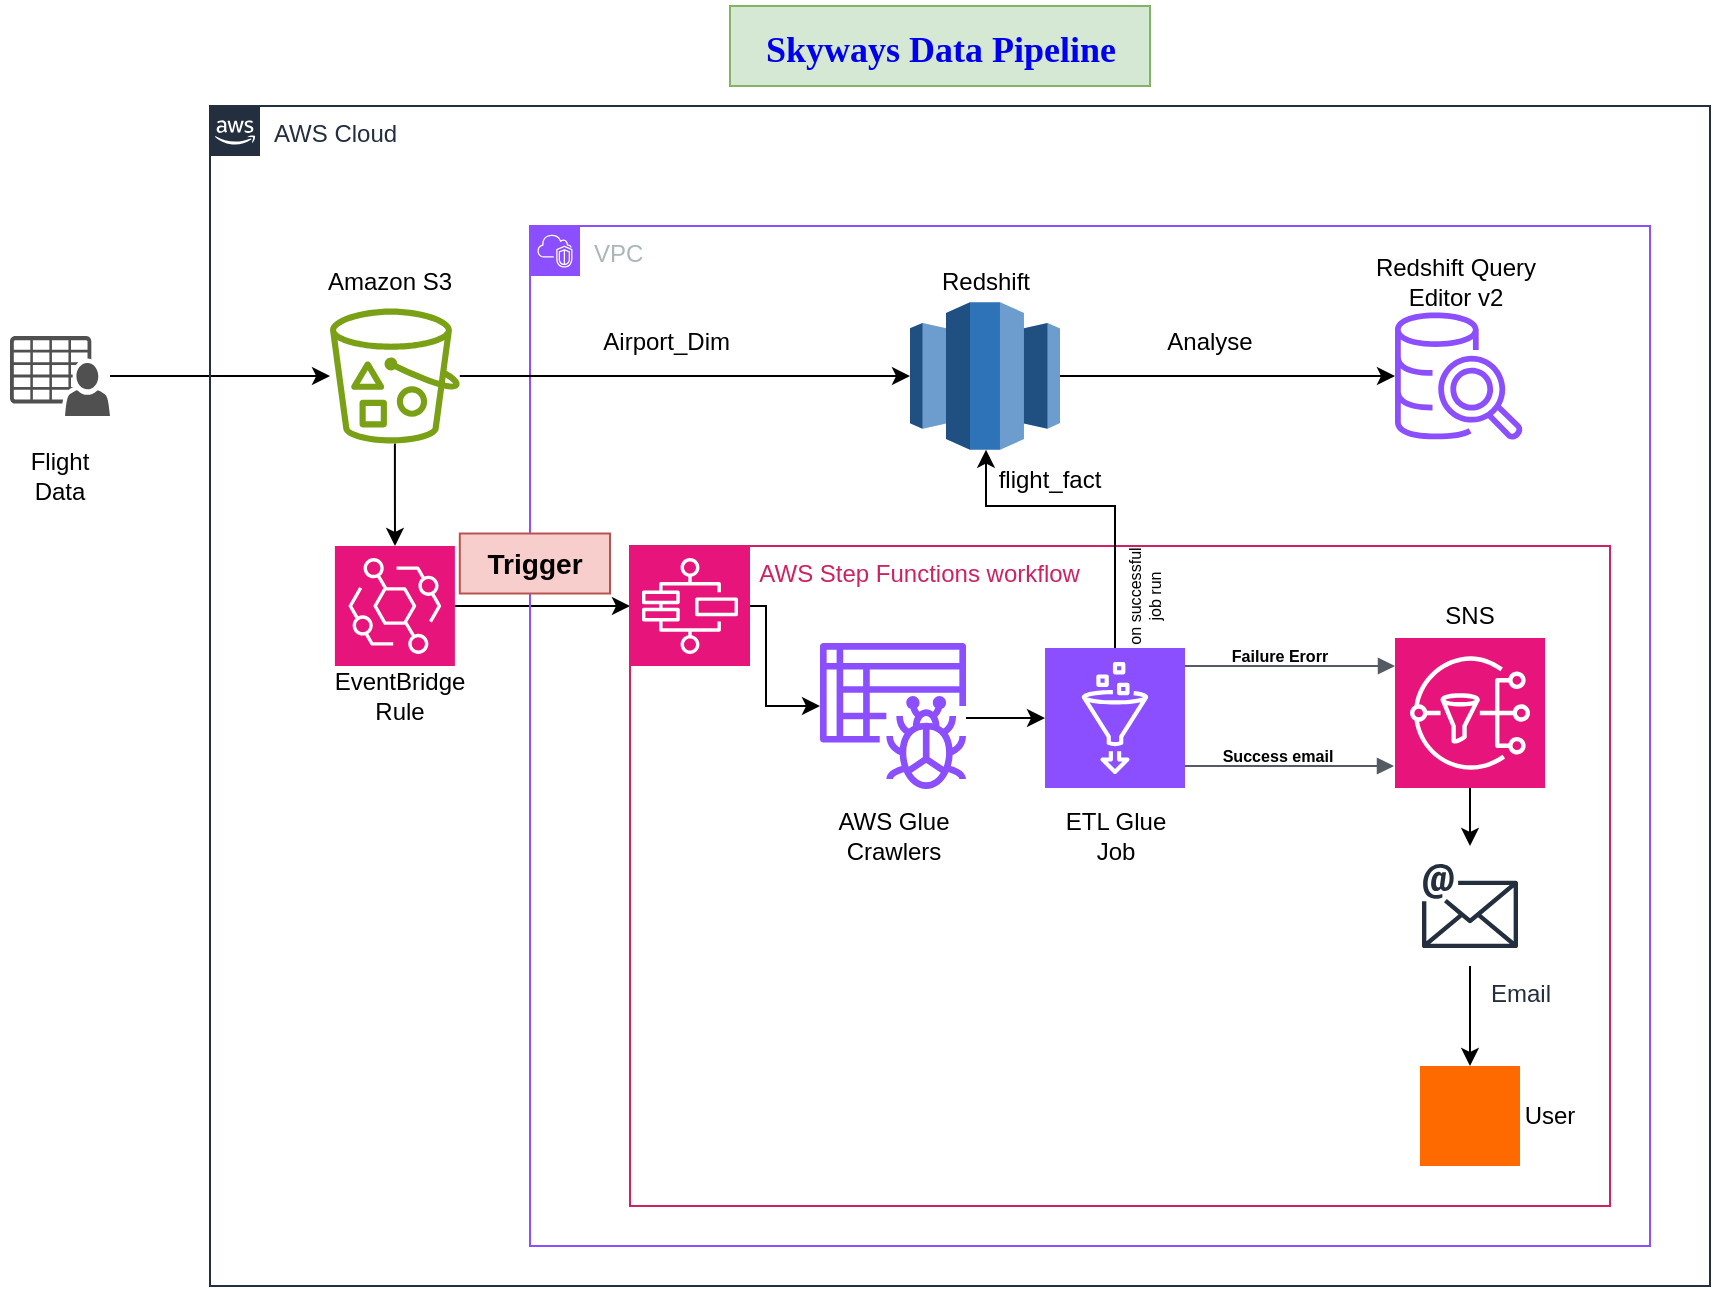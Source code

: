<mxfile version="26.1.0">
  <diagram name="Page-1" id="x7qLSKAQTFBL30Qf4_2A">
    <mxGraphModel dx="1720" dy="753" grid="1" gridSize="10" guides="1" tooltips="1" connect="1" arrows="1" fold="1" page="1" pageScale="1" pageWidth="850" pageHeight="1100" math="0" shadow="0">
      <root>
        <mxCell id="0" />
        <mxCell id="1" parent="0" />
        <mxCell id="2UtUZOJxcgOmFenS4ZwM-15" value="" style="edgeStyle=orthogonalEdgeStyle;rounded=0;orthogonalLoop=1;jettySize=auto;html=1;" edge="1" parent="1" source="2UtUZOJxcgOmFenS4ZwM-1" target="2UtUZOJxcgOmFenS4ZwM-3">
          <mxGeometry relative="1" as="geometry">
            <mxPoint x="135" y="210" as="targetPoint" />
          </mxGeometry>
        </mxCell>
        <mxCell id="2UtUZOJxcgOmFenS4ZwM-1" value="" style="sketch=0;pointerEvents=1;shadow=0;dashed=0;html=1;strokeColor=none;fillColor=#505050;labelPosition=center;verticalLabelPosition=bottom;verticalAlign=top;outlineConnect=0;align=center;shape=mxgraph.office.users.csv_file;" vertex="1" parent="1">
          <mxGeometry x="20" y="175" width="50" height="40" as="geometry" />
        </mxCell>
        <mxCell id="2UtUZOJxcgOmFenS4ZwM-27" value="" style="edgeStyle=orthogonalEdgeStyle;rounded=0;orthogonalLoop=1;jettySize=auto;html=1;" edge="1" parent="1" source="2UtUZOJxcgOmFenS4ZwM-3" target="2UtUZOJxcgOmFenS4ZwM-6">
          <mxGeometry relative="1" as="geometry" />
        </mxCell>
        <mxCell id="2UtUZOJxcgOmFenS4ZwM-30" value="" style="edgeStyle=orthogonalEdgeStyle;rounded=0;orthogonalLoop=1;jettySize=auto;html=1;" edge="1" parent="1" source="2UtUZOJxcgOmFenS4ZwM-6" target="2UtUZOJxcgOmFenS4ZwM-5">
          <mxGeometry relative="1" as="geometry" />
        </mxCell>
        <mxCell id="2UtUZOJxcgOmFenS4ZwM-6" value="" style="sketch=0;points=[[0,0,0],[0.25,0,0],[0.5,0,0],[0.75,0,0],[1,0,0],[0,1,0],[0.25,1,0],[0.5,1,0],[0.75,1,0],[1,1,0],[0,0.25,0],[0,0.5,0],[0,0.75,0],[1,0.25,0],[1,0.5,0],[1,0.75,0]];outlineConnect=0;fontColor=#232F3E;fillColor=#E7157B;strokeColor=#ffffff;dashed=0;verticalLabelPosition=bottom;verticalAlign=top;align=center;html=1;fontSize=12;fontStyle=0;aspect=fixed;shape=mxgraph.aws4.resourceIcon;resIcon=mxgraph.aws4.eventbridge;" vertex="1" parent="1">
          <mxGeometry x="182.45" y="280" width="60" height="60" as="geometry" />
        </mxCell>
        <mxCell id="2UtUZOJxcgOmFenS4ZwM-18" value="&amp;nbsp; &amp;nbsp; &amp;nbsp; &amp;nbsp; &amp;nbsp; AWS Step Functions workflow" style="points=[[0,0],[0.25,0],[0.5,0],[0.75,0],[1,0],[1,0.25],[1,0.5],[1,0.75],[1,1],[0.75,1],[0.5,1],[0.25,1],[0,1],[0,0.75],[0,0.5],[0,0.25]];outlineConnect=0;gradientColor=none;html=1;whiteSpace=wrap;fontSize=12;fontStyle=0;container=1;pointerEvents=0;collapsible=0;recursiveResize=0;shape=mxgraph.aws4.group;grIcon=mxgraph.aws4.group_aws_step_functions_workflow;strokeColor=#CD2264;fillColor=none;verticalAlign=top;align=left;spacingLeft=30;fontColor=#CD2264;dashed=0;" vertex="1" parent="1">
          <mxGeometry x="330" y="280" width="490" height="330" as="geometry" />
        </mxCell>
        <mxCell id="2UtUZOJxcgOmFenS4ZwM-5" value="" style="sketch=0;points=[[0,0,0],[0.25,0,0],[0.5,0,0],[0.75,0,0],[1,0,0],[0,1,0],[0.25,1,0],[0.5,1,0],[0.75,1,0],[1,1,0],[0,0.25,0],[0,0.5,0],[0,0.75,0],[1,0.25,0],[1,0.5,0],[1,0.75,0]];outlineConnect=0;fontColor=#232F3E;fillColor=#E7157B;strokeColor=#ffffff;dashed=0;verticalLabelPosition=bottom;verticalAlign=top;align=center;html=1;fontSize=12;fontStyle=0;aspect=fixed;shape=mxgraph.aws4.resourceIcon;resIcon=mxgraph.aws4.step_functions;" vertex="1" parent="2UtUZOJxcgOmFenS4ZwM-18">
          <mxGeometry width="60" height="60" as="geometry" />
        </mxCell>
        <mxCell id="2UtUZOJxcgOmFenS4ZwM-33" value="VPC" style="points=[[0,0],[0.25,0],[0.5,0],[0.75,0],[1,0],[1,0.25],[1,0.5],[1,0.75],[1,1],[0.75,1],[0.5,1],[0.25,1],[0,1],[0,0.75],[0,0.5],[0,0.25]];outlineConnect=0;gradientColor=none;html=1;whiteSpace=wrap;fontSize=12;fontStyle=0;container=1;pointerEvents=0;collapsible=0;recursiveResize=0;shape=mxgraph.aws4.group;grIcon=mxgraph.aws4.group_vpc2;strokeColor=#8C4FFF;fillColor=none;verticalAlign=top;align=left;spacingLeft=30;fontColor=#AAB7B8;dashed=0;" vertex="1" parent="1">
          <mxGeometry x="280" y="120" width="560" height="510" as="geometry" />
        </mxCell>
        <mxCell id="2UtUZOJxcgOmFenS4ZwM-57" value="&lt;h3&gt;&lt;b&gt;Trigger&lt;/b&gt;&lt;/h3&gt;" style="text;html=1;align=center;verticalAlign=middle;whiteSpace=wrap;rounded=0;fillColor=#f8cecc;strokeColor=#b85450;" vertex="1" parent="2UtUZOJxcgOmFenS4ZwM-33">
          <mxGeometry x="-35.1" y="153.75" width="75.1" height="30" as="geometry" />
        </mxCell>
        <mxCell id="2UtUZOJxcgOmFenS4ZwM-35" value="AWS Cloud" style="points=[[0,0],[0.25,0],[0.5,0],[0.75,0],[1,0],[1,0.25],[1,0.5],[1,0.75],[1,1],[0.75,1],[0.5,1],[0.25,1],[0,1],[0,0.75],[0,0.5],[0,0.25]];outlineConnect=0;gradientColor=none;html=1;whiteSpace=wrap;fontSize=12;fontStyle=0;container=1;pointerEvents=0;collapsible=0;recursiveResize=0;shape=mxgraph.aws4.group;grIcon=mxgraph.aws4.group_aws_cloud_alt;strokeColor=#232F3E;fillColor=none;verticalAlign=top;align=left;spacingLeft=30;fontColor=#232F3E;dashed=0;" vertex="1" parent="1">
          <mxGeometry x="120" y="60" width="750" height="590" as="geometry" />
        </mxCell>
        <mxCell id="2UtUZOJxcgOmFenS4ZwM-43" value="Amazon S3" style="text;html=1;align=center;verticalAlign=middle;whiteSpace=wrap;rounded=0;" vertex="1" parent="2UtUZOJxcgOmFenS4ZwM-35">
          <mxGeometry x="54.9" y="73.13" width="70" height="30" as="geometry" />
        </mxCell>
        <mxCell id="2UtUZOJxcgOmFenS4ZwM-44" value="EventBridge Rule" style="text;html=1;align=center;verticalAlign=middle;whiteSpace=wrap;rounded=0;" vertex="1" parent="2UtUZOJxcgOmFenS4ZwM-35">
          <mxGeometry x="64.9" y="280" width="60" height="30" as="geometry" />
        </mxCell>
        <mxCell id="2UtUZOJxcgOmFenS4ZwM-47" value="Redshift" style="text;html=1;align=center;verticalAlign=middle;whiteSpace=wrap;rounded=0;" vertex="1" parent="2UtUZOJxcgOmFenS4ZwM-35">
          <mxGeometry x="357.5" y="73.13" width="60" height="30" as="geometry" />
        </mxCell>
        <mxCell id="2UtUZOJxcgOmFenS4ZwM-45" value="Redshift Query Editor v2" style="text;html=1;align=center;verticalAlign=middle;whiteSpace=wrap;rounded=0;" vertex="1" parent="2UtUZOJxcgOmFenS4ZwM-35">
          <mxGeometry x="577.5" y="73.13" width="90" height="30" as="geometry" />
        </mxCell>
        <mxCell id="2UtUZOJxcgOmFenS4ZwM-54" value="AWS Glue Crawlers" style="text;html=1;align=center;verticalAlign=middle;whiteSpace=wrap;rounded=0;" vertex="1" parent="2UtUZOJxcgOmFenS4ZwM-35">
          <mxGeometry x="311.5" y="350" width="60" height="30" as="geometry" />
        </mxCell>
        <mxCell id="2UtUZOJxcgOmFenS4ZwM-52" value="ETL Glue Job" style="text;html=1;align=center;verticalAlign=middle;whiteSpace=wrap;rounded=0;" vertex="1" parent="2UtUZOJxcgOmFenS4ZwM-35">
          <mxGeometry x="417.5" y="350" width="70" height="30" as="geometry" />
        </mxCell>
        <mxCell id="2UtUZOJxcgOmFenS4ZwM-51" value="&lt;h6&gt;Failure Erorr&lt;/h6&gt;" style="text;html=1;align=center;verticalAlign=middle;whiteSpace=wrap;rounded=0;" vertex="1" parent="2UtUZOJxcgOmFenS4ZwM-35">
          <mxGeometry x="500" y="260" width="70" height="30" as="geometry" />
        </mxCell>
        <mxCell id="2UtUZOJxcgOmFenS4ZwM-55" value="&lt;h6&gt;Success email&lt;/h6&gt;" style="text;html=1;align=center;verticalAlign=middle;whiteSpace=wrap;rounded=0;" vertex="1" parent="2UtUZOJxcgOmFenS4ZwM-35">
          <mxGeometry x="500" y="310" width="67.5" height="30" as="geometry" />
        </mxCell>
        <mxCell id="2UtUZOJxcgOmFenS4ZwM-46" value="SNS" style="text;html=1;align=center;verticalAlign=middle;whiteSpace=wrap;rounded=0;" vertex="1" parent="2UtUZOJxcgOmFenS4ZwM-35">
          <mxGeometry x="600" y="240" width="60" height="30" as="geometry" />
        </mxCell>
        <mxCell id="2UtUZOJxcgOmFenS4ZwM-60" value="User" style="text;html=1;align=center;verticalAlign=middle;whiteSpace=wrap;rounded=0;" vertex="1" parent="2UtUZOJxcgOmFenS4ZwM-35">
          <mxGeometry x="640" y="490" width="60" height="30" as="geometry" />
        </mxCell>
        <mxCell id="2UtUZOJxcgOmFenS4ZwM-48" value="Airport_Dim&amp;nbsp;" style="text;html=1;align=center;verticalAlign=middle;whiteSpace=wrap;rounded=0;" vertex="1" parent="2UtUZOJxcgOmFenS4ZwM-35">
          <mxGeometry x="200" y="103.13" width="60" height="30" as="geometry" />
        </mxCell>
        <mxCell id="2UtUZOJxcgOmFenS4ZwM-56" value="Analyse" style="text;html=1;align=center;verticalAlign=middle;whiteSpace=wrap;rounded=0;" vertex="1" parent="2UtUZOJxcgOmFenS4ZwM-35">
          <mxGeometry x="470" y="103.13" width="60" height="30" as="geometry" />
        </mxCell>
        <mxCell id="2UtUZOJxcgOmFenS4ZwM-66" value="" style="edgeStyle=orthogonalEdgeStyle;rounded=0;orthogonalLoop=1;jettySize=auto;html=1;" edge="1" parent="2UtUZOJxcgOmFenS4ZwM-35" source="2UtUZOJxcgOmFenS4ZwM-8" target="2UtUZOJxcgOmFenS4ZwM-4">
          <mxGeometry relative="1" as="geometry">
            <mxPoint x="470" y="185" as="targetPoint" />
            <Array as="points">
              <mxPoint x="453" y="200" />
              <mxPoint x="388" y="200" />
            </Array>
          </mxGeometry>
        </mxCell>
        <mxCell id="2UtUZOJxcgOmFenS4ZwM-8" value="" style="sketch=0;points=[[0,0,0],[0.25,0,0],[0.5,0,0],[0.75,0,0],[1,0,0],[0,1,0],[0.25,1,0],[0.5,1,0],[0.75,1,0],[1,1,0],[0,0.25,0],[0,0.5,0],[0,0.75,0],[1,0.25,0],[1,0.5,0],[1,0.75,0]];outlineConnect=0;fontColor=#232F3E;fillColor=#8C4FFF;strokeColor=#ffffff;dashed=0;verticalLabelPosition=bottom;verticalAlign=top;align=center;html=1;fontSize=12;fontStyle=0;aspect=fixed;shape=mxgraph.aws4.resourceIcon;resIcon=mxgraph.aws4.glue;" vertex="1" parent="2UtUZOJxcgOmFenS4ZwM-35">
          <mxGeometry x="417.5" y="271" width="70" height="70" as="geometry" />
        </mxCell>
        <mxCell id="2UtUZOJxcgOmFenS4ZwM-7" value="" style="sketch=0;points=[[0,0,0],[0.25,0,0],[0.5,0,0],[0.75,0,0],[1,0,0],[0,1,0],[0.25,1,0],[0.5,1,0],[0.75,1,0],[1,1,0],[0,0.25,0],[0,0.5,0],[0,0.75,0],[1,0.25,0],[1,0.5,0],[1,0.75,0]];outlineConnect=0;fontColor=#232F3E;fillColor=#E7157B;strokeColor=#ffffff;dashed=0;verticalLabelPosition=bottom;verticalAlign=top;align=center;html=1;fontSize=12;fontStyle=0;aspect=fixed;shape=mxgraph.aws4.resourceIcon;resIcon=mxgraph.aws4.sns;" vertex="1" parent="2UtUZOJxcgOmFenS4ZwM-35">
          <mxGeometry x="592.5" y="266" width="75" height="75" as="geometry" />
        </mxCell>
        <mxCell id="2UtUZOJxcgOmFenS4ZwM-9" value="" style="sketch=0;outlineConnect=0;fontColor=#232F3E;gradientColor=none;fillColor=#8C4FFF;strokeColor=none;dashed=0;verticalLabelPosition=bottom;verticalAlign=top;align=center;html=1;fontSize=12;fontStyle=0;aspect=fixed;pointerEvents=1;shape=mxgraph.aws4.glue_crawlers;" vertex="1" parent="2UtUZOJxcgOmFenS4ZwM-35">
          <mxGeometry x="305" y="268.5" width="73" height="73" as="geometry" />
        </mxCell>
        <mxCell id="2UtUZOJxcgOmFenS4ZwM-32" value="" style="edgeStyle=orthogonalEdgeStyle;rounded=0;orthogonalLoop=1;jettySize=auto;html=1;" edge="1" parent="2UtUZOJxcgOmFenS4ZwM-35" source="2UtUZOJxcgOmFenS4ZwM-9" target="2UtUZOJxcgOmFenS4ZwM-8">
          <mxGeometry relative="1" as="geometry">
            <Array as="points">
              <mxPoint x="390" y="306" />
              <mxPoint x="390" y="306" />
            </Array>
          </mxGeometry>
        </mxCell>
        <mxCell id="2UtUZOJxcgOmFenS4ZwM-62" value="" style="edgeStyle=orthogonalEdgeStyle;html=1;endArrow=block;elbow=vertical;startArrow=none;endFill=1;strokeColor=#545B64;rounded=0;" edge="1" parent="2UtUZOJxcgOmFenS4ZwM-35" source="2UtUZOJxcgOmFenS4ZwM-8">
          <mxGeometry width="100" relative="1" as="geometry">
            <mxPoint x="510" y="280" as="sourcePoint" />
            <mxPoint x="592.5" y="280" as="targetPoint" />
            <Array as="points">
              <mxPoint x="570" y="280" />
              <mxPoint x="570" y="280" />
            </Array>
          </mxGeometry>
        </mxCell>
        <mxCell id="2UtUZOJxcgOmFenS4ZwM-4" value="" style="outlineConnect=0;dashed=0;verticalLabelPosition=bottom;verticalAlign=top;align=center;html=1;shape=mxgraph.aws3.redshift;fillColor=#2E73B8;gradientColor=none;" vertex="1" parent="2UtUZOJxcgOmFenS4ZwM-35">
          <mxGeometry x="350" y="98.12" width="75" height="73.75" as="geometry" />
        </mxCell>
        <mxCell id="2UtUZOJxcgOmFenS4ZwM-10" value="" style="sketch=0;outlineConnect=0;fontColor=#232F3E;gradientColor=none;fillColor=#8C4FFF;strokeColor=none;dashed=0;verticalLabelPosition=bottom;verticalAlign=top;align=center;html=1;fontSize=12;fontStyle=0;aspect=fixed;pointerEvents=1;shape=mxgraph.aws4.redshift_query_editor_v20_light;" vertex="1" parent="2UtUZOJxcgOmFenS4ZwM-35">
          <mxGeometry x="592.5" y="103.12" width="63.75" height="63.75" as="geometry" />
        </mxCell>
        <mxCell id="2UtUZOJxcgOmFenS4ZwM-29" value="" style="edgeStyle=orthogonalEdgeStyle;rounded=0;orthogonalLoop=1;jettySize=auto;html=1;" edge="1" parent="2UtUZOJxcgOmFenS4ZwM-35" source="2UtUZOJxcgOmFenS4ZwM-4" target="2UtUZOJxcgOmFenS4ZwM-10">
          <mxGeometry relative="1" as="geometry" />
        </mxCell>
        <mxCell id="2UtUZOJxcgOmFenS4ZwM-12" value="&amp;nbsp; &amp;nbsp; &amp;nbsp; &amp;nbsp; &amp;nbsp; &amp;nbsp; &amp;nbsp; &amp;nbsp;Email" style="sketch=0;outlineConnect=0;fontColor=#232F3E;gradientColor=none;strokeColor=#232F3E;fillColor=#ffffff;dashed=0;verticalLabelPosition=bottom;verticalAlign=top;align=center;html=1;fontSize=12;fontStyle=0;aspect=fixed;shape=mxgraph.aws4.resourceIcon;resIcon=mxgraph.aws4.email;" vertex="1" parent="2UtUZOJxcgOmFenS4ZwM-35">
          <mxGeometry x="600" y="370" width="60" height="60" as="geometry" />
        </mxCell>
        <mxCell id="2UtUZOJxcgOmFenS4ZwM-24" style="edgeStyle=orthogonalEdgeStyle;rounded=0;orthogonalLoop=1;jettySize=auto;html=1;exitX=0.5;exitY=1;exitDx=0;exitDy=0;exitPerimeter=0;" edge="1" parent="2UtUZOJxcgOmFenS4ZwM-35" source="2UtUZOJxcgOmFenS4ZwM-7" target="2UtUZOJxcgOmFenS4ZwM-12">
          <mxGeometry relative="1" as="geometry" />
        </mxCell>
        <mxCell id="2UtUZOJxcgOmFenS4ZwM-13" value="" style="points=[];aspect=fixed;html=1;align=center;shadow=0;dashed=0;fillColor=#FF6A00;strokeColor=none;shape=mxgraph.alibaba_cloud.user;" vertex="1" parent="2UtUZOJxcgOmFenS4ZwM-35">
          <mxGeometry x="605" y="480" width="50" height="50" as="geometry" />
        </mxCell>
        <mxCell id="2UtUZOJxcgOmFenS4ZwM-20" value="" style="edgeStyle=orthogonalEdgeStyle;rounded=0;orthogonalLoop=1;jettySize=auto;html=1;" edge="1" parent="2UtUZOJxcgOmFenS4ZwM-35" source="2UtUZOJxcgOmFenS4ZwM-12" target="2UtUZOJxcgOmFenS4ZwM-13">
          <mxGeometry relative="1" as="geometry" />
        </mxCell>
        <mxCell id="2UtUZOJxcgOmFenS4ZwM-67" value="" style="edgeStyle=orthogonalEdgeStyle;html=1;endArrow=block;elbow=vertical;startArrow=none;endFill=1;strokeColor=#545B64;rounded=0;" edge="1" parent="2UtUZOJxcgOmFenS4ZwM-35">
          <mxGeometry width="100" relative="1" as="geometry">
            <mxPoint x="487.5" y="330" as="sourcePoint" />
            <mxPoint x="592" y="330" as="targetPoint" />
            <Array as="points">
              <mxPoint x="569.5" y="330" />
              <mxPoint x="569.5" y="330" />
            </Array>
          </mxGeometry>
        </mxCell>
        <mxCell id="2UtUZOJxcgOmFenS4ZwM-3" value="" style="sketch=0;outlineConnect=0;fontColor=#232F3E;gradientColor=none;fillColor=#7AA116;strokeColor=none;dashed=0;verticalLabelPosition=bottom;verticalAlign=top;align=center;html=1;fontSize=12;fontStyle=0;aspect=fixed;pointerEvents=1;shape=mxgraph.aws4.bucket_with_objects;" vertex="1" parent="2UtUZOJxcgOmFenS4ZwM-35">
          <mxGeometry x="60" y="101.25" width="64.9" height="67.5" as="geometry" />
        </mxCell>
        <mxCell id="2UtUZOJxcgOmFenS4ZwM-26" value="" style="edgeStyle=orthogonalEdgeStyle;rounded=0;orthogonalLoop=1;jettySize=auto;html=1;entryX=0;entryY=0.5;entryDx=0;entryDy=0;entryPerimeter=0;" edge="1" parent="2UtUZOJxcgOmFenS4ZwM-35" source="2UtUZOJxcgOmFenS4ZwM-3" target="2UtUZOJxcgOmFenS4ZwM-4">
          <mxGeometry relative="1" as="geometry">
            <mxPoint x="237.35" y="140.0" as="targetPoint" />
          </mxGeometry>
        </mxCell>
        <mxCell id="2UtUZOJxcgOmFenS4ZwM-58" value="&lt;h6&gt;&lt;span style=&quot;font-weight: normal;&quot;&gt;on successful job run&lt;/span&gt;&lt;/h6&gt;" style="text;html=1;align=center;verticalAlign=middle;whiteSpace=wrap;rounded=0;rotation=270;" vertex="1" parent="2UtUZOJxcgOmFenS4ZwM-35">
          <mxGeometry x="440" y="235" width="55" height="20" as="geometry" />
        </mxCell>
        <mxCell id="2UtUZOJxcgOmFenS4ZwM-59" value="flight_fact" style="text;html=1;align=center;verticalAlign=middle;whiteSpace=wrap;rounded=0;" vertex="1" parent="2UtUZOJxcgOmFenS4ZwM-35">
          <mxGeometry x="390" y="171.87" width="60" height="30" as="geometry" />
        </mxCell>
        <mxCell id="2UtUZOJxcgOmFenS4ZwM-36" value="Flight Data" style="text;html=1;align=center;verticalAlign=middle;whiteSpace=wrap;rounded=0;" vertex="1" parent="1">
          <mxGeometry x="15" y="230" width="60" height="30" as="geometry" />
        </mxCell>
        <mxCell id="2UtUZOJxcgOmFenS4ZwM-31" value="" style="edgeStyle=orthogonalEdgeStyle;rounded=0;orthogonalLoop=1;jettySize=auto;html=1;" edge="1" parent="1" source="2UtUZOJxcgOmFenS4ZwM-5" target="2UtUZOJxcgOmFenS4ZwM-9">
          <mxGeometry relative="1" as="geometry">
            <Array as="points">
              <mxPoint x="398" y="310" />
              <mxPoint x="398" y="360" />
            </Array>
          </mxGeometry>
        </mxCell>
        <mxCell id="2UtUZOJxcgOmFenS4ZwM-69" value="&lt;a style=&quot;box-sizing: border-box; background: var(--control-transparent-bgColor-hover); display: flex; align-items: center; min-width: 3ch; line-height: var(--text-body-lineHeight-medium, 1.429); border-radius: var(--borderRadius-medium); padding-inline: var(--control-medium-paddingInline-condensed, var(--base-size-8)); padding-block: var(--control-medium-paddingBlock, 6px); text-align: left; text-wrap-mode: wrap; text-decoration-line: none !important;&quot; class=&quot;AppHeader-context-item&quot; data-view-component=&quot;true&quot; aria-current=&quot;page&quot; href=&quot;https://github.com/Nryreddy/Skyways_Data_Ingestion&quot; data-analytics-event=&quot;{&amp;quot;category&amp;quot;:&amp;quot;SiteHeaderComponent&amp;quot;,&amp;quot;action&amp;quot;:&amp;quot;context_region_crumb&amp;quot;,&amp;quot;label&amp;quot;:&amp;quot;Skyways_Data_Ingestion&amp;quot;,&amp;quot;screen_size&amp;quot;:&amp;quot;full&amp;quot;}&quot;&gt;&lt;span style=&quot;box-sizing: border-box; display: inline-block; overflow: hidden; text-overflow: ellipsis; text-wrap-mode: nowrap;&quot; class=&quot;AppHeader-context-item-label&quot;&gt;&lt;font style=&quot;font-size: 18px;&quot; face=&quot;Comic Sans MS&quot;&gt;Skyways Data Pipeline&lt;/font&gt;&lt;/span&gt;&lt;/a&gt;" style="text;strokeColor=#82b366;fillColor=#d5e8d4;html=1;fontSize=24;fontStyle=1;verticalAlign=middle;align=center;" vertex="1" parent="1">
          <mxGeometry x="380" y="10" width="210" height="40" as="geometry" />
        </mxCell>
      </root>
    </mxGraphModel>
  </diagram>
</mxfile>
